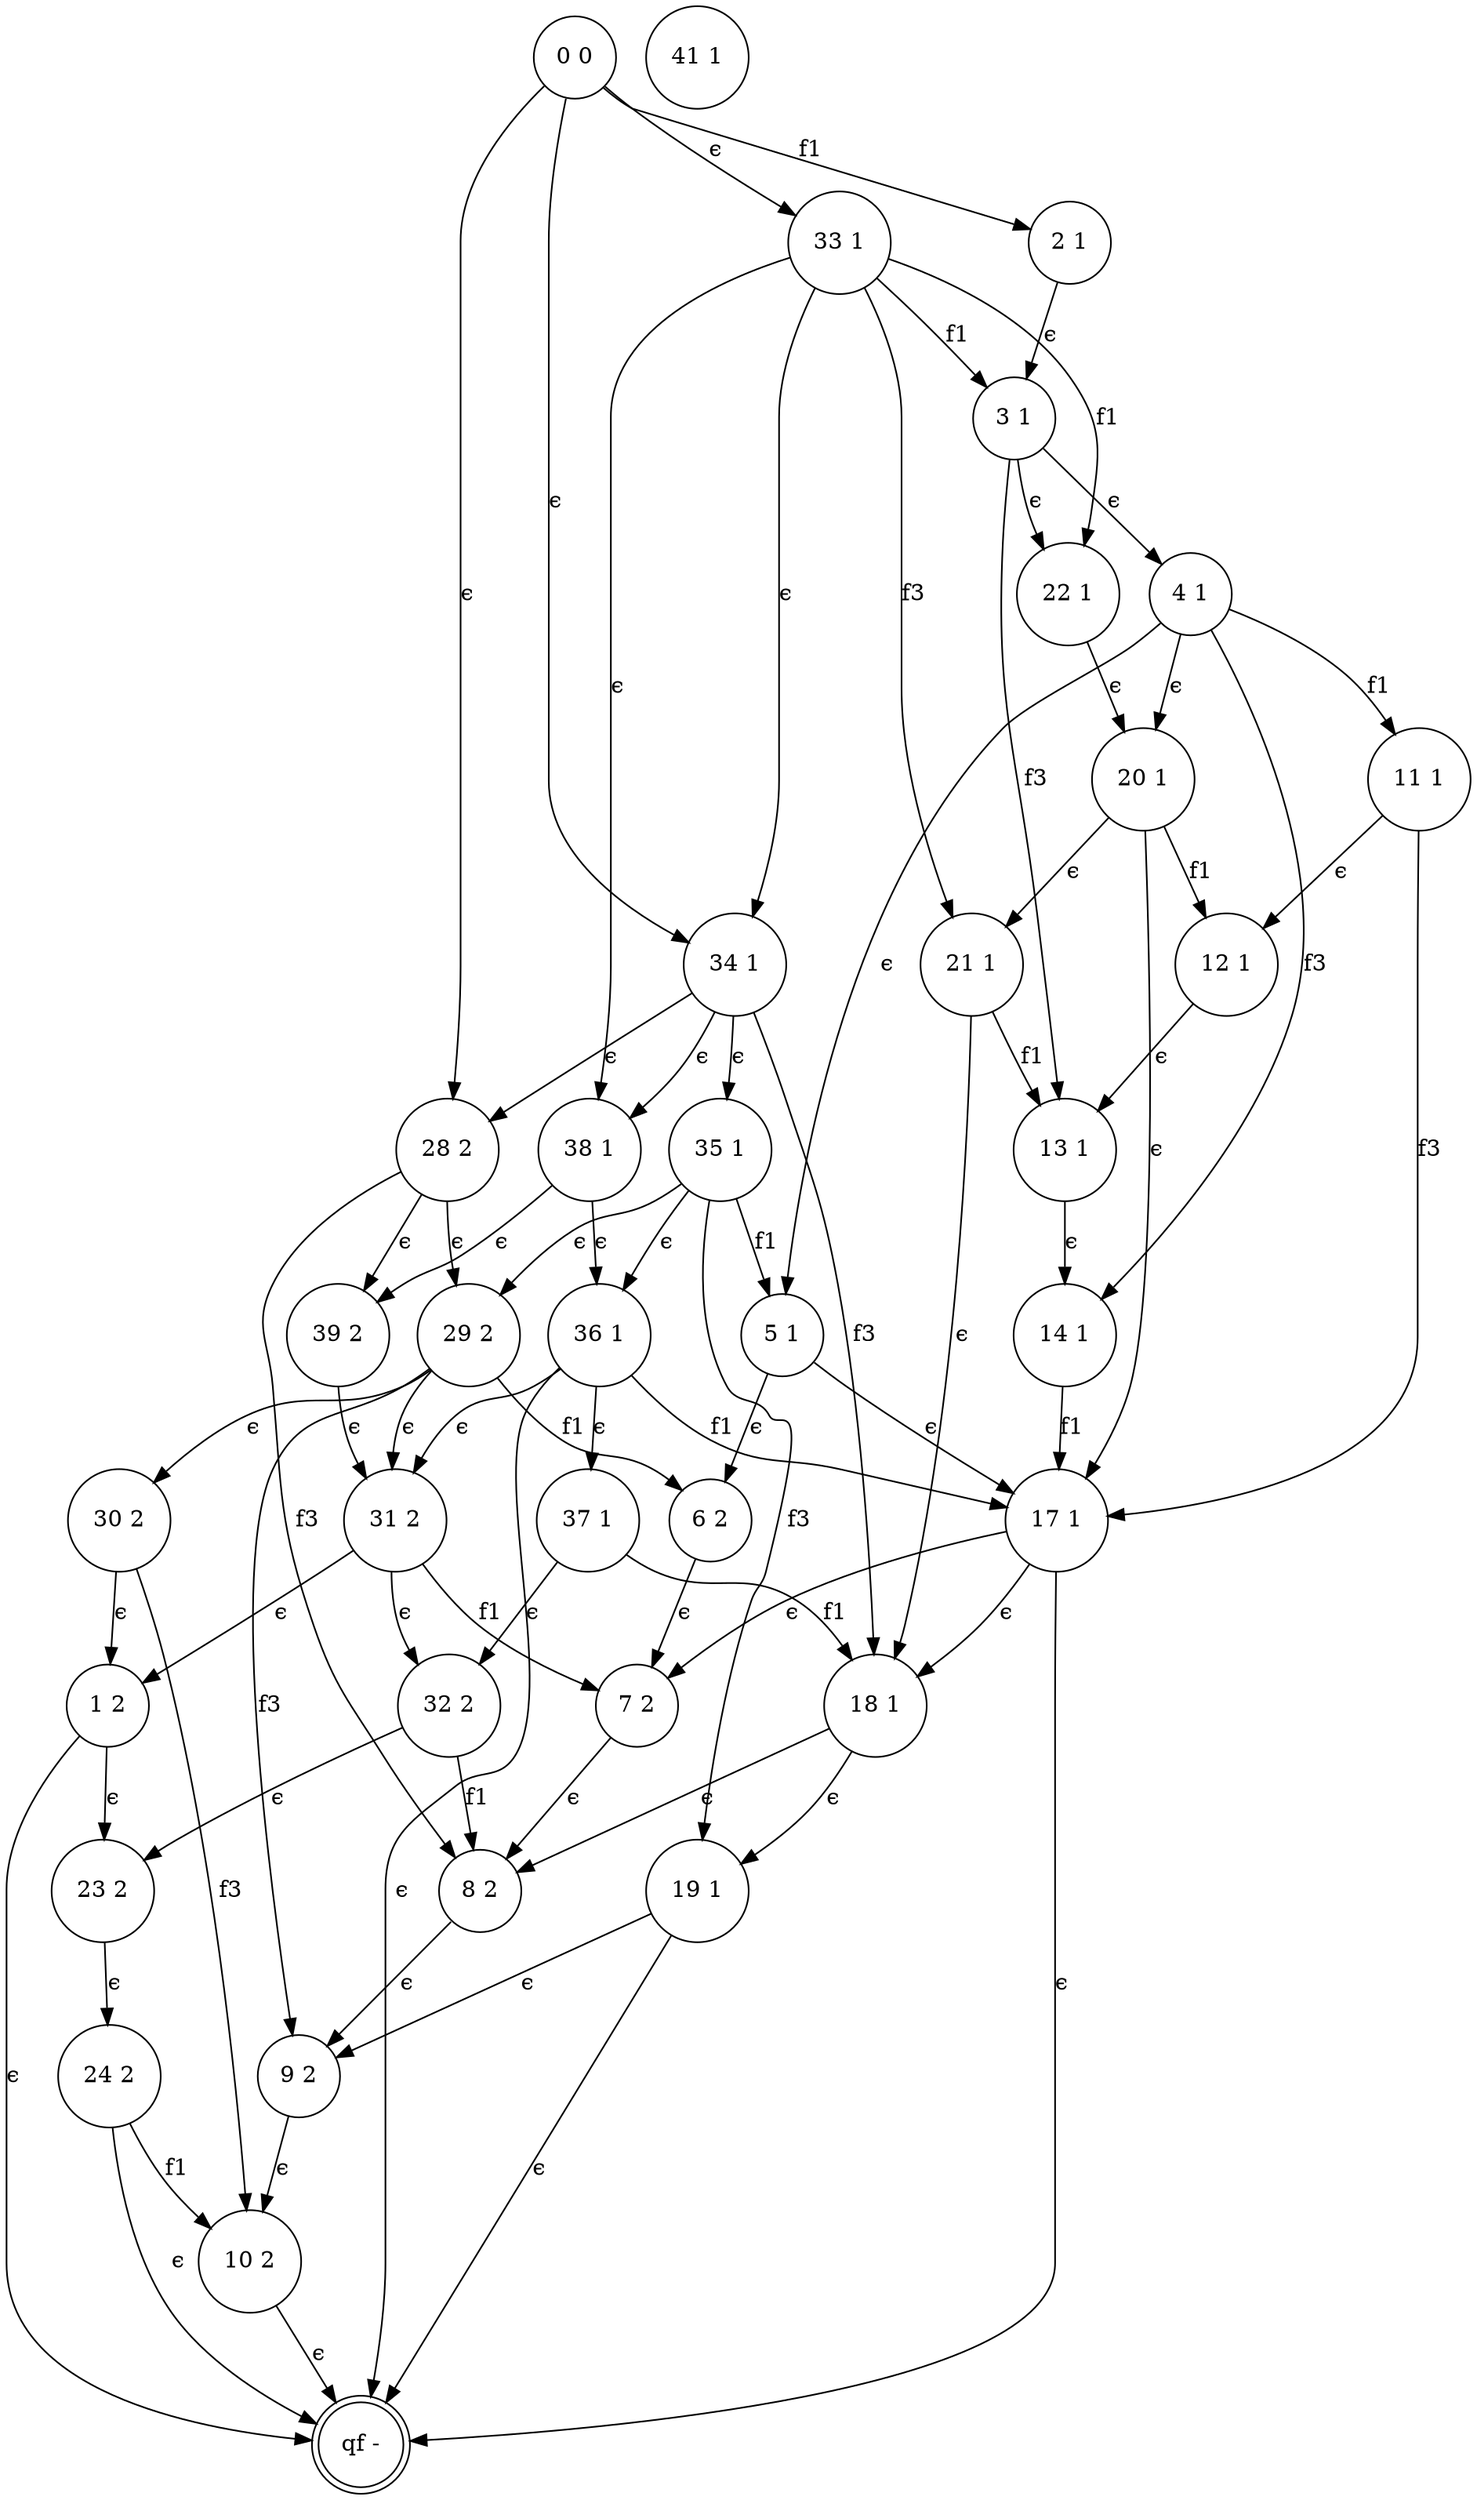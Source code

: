 digraph 5 {
	"28 2" [shape=circle]
	"29 2" [shape=circle]
	"30 2" [shape=circle]
	"1 2" [shape=circle]
	"23 2" [shape=circle]
	"24 2" [shape=circle]
	"10 2" [shape=circle]
	"6 2" [shape=circle]
	"7 2" [shape=circle]
	"8 2" [shape=circle]
	"9 2" [shape=circle]
	"31 2" [shape=circle]
	"32 2" [shape=circle]
	"39 2" [shape=circle]
	"34 1" [shape=circle]
	"35 1" [shape=circle]
	"5 1" [shape=circle]
	"6 2" [shape=circle]
	"17 1" [shape=circle]
	"7 2" [shape=circle]
	"18 1" [shape=circle]
	"19 1" [shape=circle]
	"9 2" [shape=circle]
	"8 2" [shape=circle]
	"29 2" [shape=circle]
	"36 1" [shape=circle]
	"31 2" [shape=circle]
	"37 1" [shape=circle]
	"32 2" [shape=circle]
	"28 2" [shape=circle]
	"38 1" [shape=circle]
	"39 2" [shape=circle]
	"2 1" [shape=circle]
	"3 1" [shape=circle]
	"4 1" [shape=circle]
	"11 1" [shape=circle]
	"12 1" [shape=circle]
	"13 1" [shape=circle]
	"14 1" [shape=circle]
	"20 1" [shape=circle]
	"21 1" [shape=circle]
	"22 1" [shape=circle]
	"33 1" [shape=circle]
	"qf -" [shape=doublecircle]
	"0 0" [shape=circle]
	"41 1" [shape=circle]
	"28 2" -> "29 2" [label="ϵ"]
	"29 2" -> "30 2" [label="ϵ"]
	"30 2" -> "1 2" [label="ϵ"]
	"1 2" -> "23 2" [label="ϵ"]
	"23 2" -> "24 2" [label="ϵ"]
	"24 2" -> "10 2" [label=f1]
	"30 2" -> "10 2" [label=f3]
	"29 2" -> "6 2" [label=f1]
	"6 2" -> "7 2" [label="ϵ"]
	"7 2" -> "8 2" [label="ϵ"]
	"8 2" -> "9 2" [label="ϵ"]
	"9 2" -> "10 2" [label="ϵ"]
	"29 2" -> "31 2" [label="ϵ"]
	"31 2" -> "1 2" [label="ϵ"]
	"31 2" -> "7 2" [label=f1]
	"31 2" -> "32 2" [label="ϵ"]
	"32 2" -> "23 2" [label="ϵ"]
	"32 2" -> "8 2" [label=f1]
	"29 2" -> "9 2" [label=f3]
	"28 2" -> "39 2" [label="ϵ"]
	"39 2" -> "31 2" [label="ϵ"]
	"28 2" -> "8 2" [label=f3]
	"34 1" -> "35 1" [label="ϵ"]
	"35 1" -> "5 1" [label=f1]
	"5 1" -> "6 2" [label="ϵ"]
	"5 1" -> "17 1" [label="ϵ"]
	"17 1" -> "7 2" [label="ϵ"]
	"17 1" -> "18 1" [label="ϵ"]
	"18 1" -> "19 1" [label="ϵ"]
	"19 1" -> "9 2" [label="ϵ"]
	"18 1" -> "8 2" [label="ϵ"]
	"35 1" -> "29 2" [label="ϵ"]
	"35 1" -> "36 1" [label="ϵ"]
	"36 1" -> "17 1" [label=f1]
	"36 1" -> "31 2" [label="ϵ"]
	"36 1" -> "37 1" [label="ϵ"]
	"37 1" -> "18 1" [label=f1]
	"37 1" -> "32 2" [label="ϵ"]
	"35 1" -> "19 1" [label=f3]
	"34 1" -> "28 2" [label="ϵ"]
	"34 1" -> "38 1" [label="ϵ"]
	"38 1" -> "36 1" [label="ϵ"]
	"38 1" -> "39 2" [label="ϵ"]
	"34 1" -> "18 1" [label=f3]
	"2 1" -> "3 1" [label="ϵ"]
	"3 1" -> "4 1" [label="ϵ"]
	"4 1" -> "5 1" [label="ϵ"]
	"4 1" -> "11 1" [label=f1]
	"11 1" -> "12 1" [label="ϵ"]
	"12 1" -> "13 1" [label="ϵ"]
	"13 1" -> "14 1" [label="ϵ"]
	"14 1" -> "17 1" [label=f1]
	"11 1" -> "17 1" [label=f3]
	"4 1" -> "20 1" [label="ϵ"]
	"20 1" -> "17 1" [label="ϵ"]
	"20 1" -> "12 1" [label=f1]
	"20 1" -> "21 1" [label="ϵ"]
	"21 1" -> "18 1" [label="ϵ"]
	"21 1" -> "13 1" [label=f1]
	"4 1" -> "14 1" [label=f3]
	"3 1" -> "22 1" [label="ϵ"]
	"22 1" -> "20 1" [label="ϵ"]
	"3 1" -> "13 1" [label=f3]
	"33 1" -> "34 1" [label="ϵ"]
	"33 1" -> "3 1" [label=f1]
	"33 1" -> "21 1" [label=f3]
	"1 2" -> "qf -" [label="ϵ"]
	"24 2" -> "qf -" [label="ϵ"]
	"10 2" -> "qf -" [label="ϵ"]
	"17 1" -> "qf -" [label="ϵ"]
	"19 1" -> "qf -" [label="ϵ"]
	"36 1" -> "qf -" [label="ϵ"]
	"0 0" -> "2 1" [label=f1]
	"0 0" -> "33 1" [label="ϵ"]
	"0 0" -> "34 1" [label="ϵ"]
	"0 0" -> "28 2" [label="ϵ"]
	"33 1" -> "38 1" [label="ϵ"]
	"33 1" -> "22 1" [label=f1]
}

